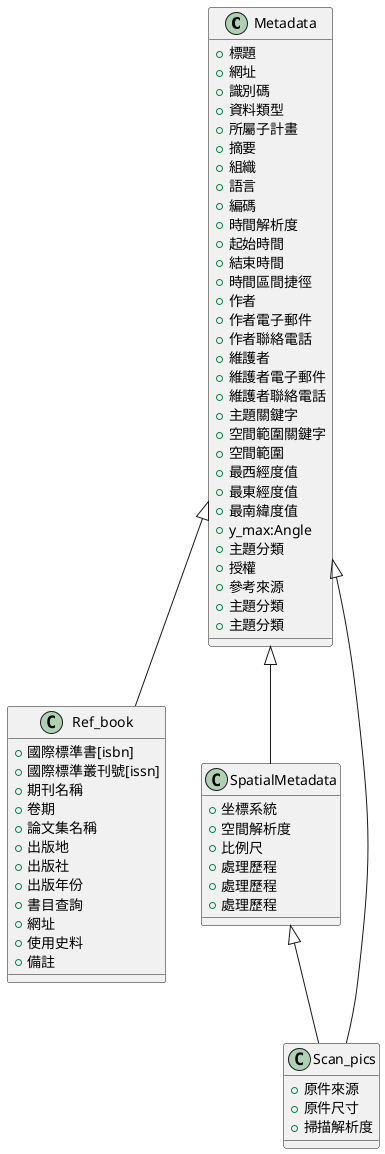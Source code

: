 ```uml
@startuml

  Class Metadata {
    +標題
    /'{"def":"資料集名稱","zhTW":"標題","值域":"自由文字"}'/
    +網址
    /'{"def":"資料集詮釋資料網址 ","zhTW":"網址","值域":"unicode","note":"為CKAN預設之欄位"}'/
    +識別碼
    /'{"def":"資料集檔案原始具有之唯一識別碼","zhTW":"識別碼","值域":"自由文字"}'/
    +資料類型
    /'{"def":"資料集所屬之類型","zhTW":"資料類型","值域":"codelist"}'/
    +所屬子計畫
    /'{"def":"資料集所屬之子計畫","zhTW":"所屬子計畫","值域":"codelist"}'/
    +摘要
    /'{"def":"資料集之重要特性說明","zhTW":"摘要","值域":"自由文字"}'/
    +組織
    /'{"def":"資料集所屬之組織單位","zhTW":"組織","值域":"codelist","note":"為CKAN預設之欄位"}'/
    +語言
    /'{"def":"資料集檔案原始之語系","zhTW":"語言","值域":"codelist"}'/
    +編碼
    /'{"def":"資料集檔案之字元編碼標準","zhTW":"編碼","值域":"codelist"}'/
    +時間解析度
    /'{"def":"資料集檔案內容所代表時間之最細致時間單位","zhTW":"時間解析度","值域":"codelist"}'/
    +起始時間
    /'{"def":"資料集檔案內容所代表時間之起始時間點(段)","zhTW":"起始時間","值域":"由時間解析度決定。接受的格式為 'YYYY' (年/十年/百年)、'YYYY-MM' (月)、'YYYY-MM-DD' (日)。Depend on the temporal resolution setting. Acceptable formats: 'YYYY', 'YYYY-MM', or 'YYYY-MM-DD'."}'/
    +結束時間
    /'{"def":"資料集檔案內容所代表時間之結束時間點(段)","zhTW":"結束時間","值域":"由時間解析度決定。接受的格式為 'YYYY' (年/十年/百年)、'YYYY-MM' (月)、'YYYY-MM-DD' (日)。Depend on the temporal resolution setting. Acceptable formats: 'YYYY', 'YYYY-MM', or 'YYYY-MM-DD'."}'/
    +時間區間捷徑
    /'{"def":"資料集檔案內容所代表時間之歷史時期","zhTW":"時間區間捷徑","值域":"codelist"}'/
    +作者
    /'{"def":"資料集檔案之原始創作者或單位","zhTW":"作者","值域":"自由文字"}'/
    +作者電子郵件
    /'{"def":"創作者(單位)之電子郵件信箱","zhTW":"作者電子郵件","值域":"自由文字"}'/
    +作者聯絡電話
    /'{"def":"創作者(單位)之聯絡電話","zhTW":"作者聯絡電話","值域":"自由文字"}'/
    +維護者
    /'{"def":"負責維護資料集檔案之人員或單位","zhTW":"維護者","值域":"自由文字"}'/
    +維護者電子郵件
    /'{"def":"維護者之電子郵件信箱","zhTW":"維護者電子郵件","值域":"自由文字"}'/
    +維護者聯絡電話
    /'{"def":"維護者之聯絡電話","zhTW":"維護者聯絡電話","值域":"自由文字"}'/
    +主題關鍵字
    /'{"def":"可具體描述資料集主題的常用字彙或專有名詞","zhTW":"主題關鍵字","值域":"codelist"}'/
    +空間範圍關鍵字
    /'{"def":"可具體描述資料集空間範圍的地名或專有名詞","zhTW":"空間範圍關鍵字","值域":"codelist"}'/
    +空間範圍
    /'{"def":"描述資料檔案所涵蓋之空間範圍","zhTW":"空間範圍","值域":"自由文字","note":"為CKAN預設之欄位"}'/
    +最西經度值
    /'{"def":"資料檔案內容所涵蓋空間範圍之最西經度，以角度表示","zhTW":"最西經度值","值域":"-180,0 <= 最西經度值<= 180,0"}'/
    +最東經度值
    /'{"def":"資料檔案內容所涵蓋空間範圍之最東經度，以角度表示","zhTW":"最東經度值","值域":"-180,0 <= 最東經度值<= 180,0"}'/
    +最南緯度值
    /'{"def":"資料檔案內容所涵蓋空間範圍之最南緯度，以角度表示","zhTW":"最南緯度值","值域":"-90,0 <= 最南緯度值<= 90,0;"}'/
    +y_max:Angle
    '/{"def":"資料檔案內容所涵蓋空間範圍之最北緯度，以角度表示","zhTW":"最北緯度值","值域":"-90,0 <= 最北緯度值<= 90,0;"}'/
    +主題分類
    /'{"def":"資料檔案內容描述現象之主題分類","zhTW":"主題分類","值域":"codelist"}'/
    +授權
    /'{"def":"資料檔案授權之方式","zhTW":"授權","值域":"codelist"}'/
    +參考來源
    /'{"def":"資料集有關之參考資源描述","zhTW":"參考來源","值域":"自由文字"}'/
    +主題分類
    /'{"def":"描述資料集主題或空間的字彙標籤","zhTW":"主題分類","值域":"自由文字","note":"為CKAN預設之欄位"}'/
    +主題分類
    /'{"def":"資料集檔案產出時間","zhTW":"主題分類","值域":"此處填寫資料產出時間，接受的格式為 'YYYY'、'YYYY-MM'、'YYYY-MM-DD'。若未填寫月 (日)，則由 '01' 取代。The time when data become available. Acceptable formats: 'YYYY', 'YYYY-MM', or 'YYYY-MM-DD'. Missing month (Day) will be filled with '01'"}'/
  }
  Class Ref_book {
    +國際標準書[isbn]
    /'{"def":"文獻書籍資料之國際標準書號","zhTW":"國際標準書[isbn]","值域":"自由文字"}'/
    +國際標準叢刊號[issn]
    /'{"def":"文獻書籍資料之國際標準叢刊號","zhTW":"國際標準叢刊號[issn]","值域":"自由文字"}'/
    +期刊名稱
    /'{"def":"文獻書籍資料之期刊名稱","zhTW":"期刊名稱","值域":"自由文字"}'/
    +卷期
    /'{"def":"文獻書籍資料之卷號","zhTW":"卷期","值域":"整數"}'/
    +論文集名稱
    /'{"def":"文獻書籍資料之論文集名稱","zhTW":"論文集名稱","值域":"自由文字"}'/
    +出版地
    /'{"def":"文獻書籍資料之出版地","zhTW":"出版地","值域":"自由文字"}'/
    +出版社
    /'{"def":"文獻書籍資料之出版社","zhTW":"出版社","值域":"自由文字"}'/
    +出版年份
    /'{"def":"文獻書籍資料之出版年份","zhTW":"出版年份","值域":"整數"}'/
    +書目查詢
    /'{"def":"文獻書籍資料之出版社","zhTW":"書目查詢","值域":"自由文字"}'/
    +網址
    /'{"def":"文獻書籍資料之電子資源連結","zhTW":"網址","值域":"自由文字"}'/
    +使用史料
    /'{"def":"文獻書籍資料產出所參考之歷史資源","zhTW":"使用史料","值域":"自由文字"}'/
    +備註
    /'{"def":"文獻書籍資料之備註說明","zhTW":"備註","值域":"自由文字"}'/
  }

  Class SpatialMetadata {
    +坐標系統
    /'{"def":"空間資料集之坐標參考系統EPSG代碼","zhTW":"坐標系統","值域":"整數"}'/ 
    +空間解析度
    /'{"def":"空間資料集資料之地面取樣距離","zhTW":"空間解析度","值域":"實數","note":"距離單位為公尺"}'/
    +比例尺
    /'{"def":"空間資料集資料之以等同紙圖或統計圖表比例尺方式所表示之比例尺分母數值","zhTW":"比例尺","值域":"整數","note":"記錄比例尺之分母"}'/
    +處理歷程
    /'{"def":"空間資料集資料之處理歷程","zhTW":"處理歷程","值域":"自由文字"}'/ 
    +處理歷程
    /'{"def":"空間資料集資料之處理歷程","zhTW":"處理歷程","值域":"自由文字"}'/ 
    +處理歷程
    /'{"def":"空間資料集資料之處理歷程","zhTW":"處理歷程","值域":"自由文字"}'/ 
  }

  Class Scan_pics {
    +原件來源
    /'{"def":"掃描圖像之原件來源、名稱或出處","zhTW":"原件來源","值域":"自由文字"}'/ 
    +原件尺寸
    /'{"def":"掃描圖像之原件尺寸大小","zhTW":"原件尺寸","值域":"自由文字","note":"格式為長度x寬度，以公分為單位"}'/ 
    +掃描解析度
    /'{"def":"掃描圖像之掃描解析度數值","zhTW":"掃描解析度","值域":"自由文字","note":"以DPI為單位"}'/ 
  }

  Metadata <|-- Ref_book
  Metadata <|-- SpatialMetadata
  Metadata <|-- Scan_pics
  SpatialMetadata <|-- Scan_pics

@enduml
```,```uml
@startuml

  Class Resource_Metadat{
    +檔案名稱
    /'{"def":"資料檔案之名稱","zhTW":"檔案名稱","值域":"自由文字","note":"為CKAN預設之欄位"}'/
    +網址
    /'{"def":"資料檔案線上連結之網址","zhTW":"網址","值域":"unicode","note":"為CKAN預設之欄位"}'/
    +格式
    /'{"def":"資料檔案傳輸格式之名稱","zhTW":"格式","值域":"unicode","note":"為CKAN預設之欄位"}'/
    +坐標系統
    /'{"def":"空間資料集檔案之坐標參考系統EPSG代碼","zhTW":"坐標系統","值域":"整數"}'/ 
    +摘要
    /'{"def":"資料檔案之重要特性說明","zhTW":"摘要","值域":"摘要","note":"為CKAN預設之欄位"}'/ 
  }

  Class Subproject_code <<CodeList>> {
    +proj_1 
    +proj_2
    +proj_3
    +proj_4
    +no_selection
  }

  Class License_code <<CodeList>> {
    +授權類型未指定
    +開放資料共用公共領域貢獻和授權條款[PDDL]
    +開放資料公用姓名標示授權[ODC-BY]
    +創用CC公眾領域[CC0]
    +創用CC姓名標示[CC-BY]
    +創用CC姓名標示-相同方式分享[CC-BY-SA]
    +創用CC姓名標示-非商業性[CC-BY-NC]
    +創用CC姓名標示-非商業性-相同方式分享[CC-BY-NC-SA]
    +GNU自由文件授權條款[GFDL]
    +其他[開放]
    +其他[公眾領域]
    +其他[非商業]
    +其他[非開放]
    +政府資料開放平臺資料使用規範
  }

  Class Data_type <<CodeList>> {
    +statistics
    +books
    +pics_non_spatial
    +pics_spatial
    +grid/*raster
    +vector
    +tin
    +steropair/*stereopair
    +multimedia
  }

  Class Hist_material_type <<CodeList>> {
    +local_chronicles_in_qing_dynasty
    +japan_officials
    +officials_in_postwar_period
    +inscriptions
    +newspapers
    +maps
    +taiwanese_governor_office_files
    +dutch_formosa
    +field_researches
  }

  Class Theme_type <<Enumeration>> {
    +oceans
    /'{"def":"與鹽水水體的特徵物和其特性（包含內陸地區）有關之主題<br>例如潮汐、受潮汐影響的浪潮、海岸資訊、暗礁"}'/
    +climatologyMeteorologyAtmosphere
    /'{"def":"與大氣的處理過程與現象有關之主題<br>例如雲、天氣、氣候、大氣條件、氣候改變、降雨量"}'/
    +boundaries
    /'{"def":"與土地權利描述有關之主題<br>例如行政邊界界線"}'/
    +farming
    /'{"def":"與動物飼養和/或植物種植有關之主題<br>例如農耕、灌溉、水栽法、農園、畜牧、病蟲害和家畜"}'/
    +structure
    /'{"def":"與人工設施有關之主題<br>例如建築物、博物館、教堂、工廠、住家、紀念碑、商店、塔樓"}'/
    +transportation
    /'{"def":"與運輸有關之主題<br>例如道路、機場/航線、運輸路線、隧道、航海圖、飛機或船之位置、航圖、鐵路"}'/
    +elevation=006
    /'{"def":"高於或低於海平面的高程資訊<br>例如高度、海洋探測、數值高程模型、坡度"}'/
    +economy=005
    /'{"def":"與經濟活動和狀態有關的主題<br>例如生產、勞動、稅收、貿易、工業、觀光和生態旅遊、林業、漁業、商業或補狩業、探測和資源開發，如礦物、石油或天然氣"}'/
    +biota=002
    /'{"def":"與自然環境中植物群和/或動物群有關之主題<br>例如野生動物、植被、生物科學、生態學、荒漠、海洋生活、溼地、棲息地"}'/
    +location=013
    /'{"def":"與位置資訊和服務有關之主題<br>例如地址、控制網、控制點、郵遞區號及服務"}'/
    +utilitiesCommunication=019
    /'{"def":"與能源、廢棄物系統和公共通訊服務有關之主題<br>例如水利發電、地熱發電、太陽能與核能、水質淨化與供給、污水收集處理、電力和天然氣供給、數據交換、長途電信、無線電、通信網路"}'/
    +society=016
    /'{"def":"與社會文化特性有關之主題<br>例如社會福利、人類學、考古學、教育、傳統信仰、禮俗習慣、人口統計資料、娛樂活動、社會影響的評價、犯罪、司法審判、人口普查情報"}'/
    +environment=007
    /'{"def":"與環境資源、保護和保存有關的主題<br>例如環境汙染、資源浪費、環境衝擊評估、環境監控風險、天然保育區、景觀"}'/
    +intelligenceMilitary=011
    /'{"def":"與軍事基地、結構、活動有關之主題<br>例如兵營、訓練場、軍事運輸、情報搜集"}'/
    +planningCadastre=015
    /'{"def":"與土地未來之使用資訊有關之主題<br>例如土地使用圖、都市計畫圖、地籍調查、土地所有權"}'/
    +health=009
    /'{"def":"與健康、健康服務、人文生態學與環境安全有關之主題<br>例如疾病與身體不適、影響健康的因素、保健法、藥物濫用、身心健康、健康服務"}'/
    +geoscientificInformation=008
    /'{"def":"與地球科學有關之主題<br>例如地球物理學的地物特徵、地質學、礦產資源、組合科學、地球岩盤的組成起源、地震危機、火山活動、山崩、重力資訊、土壤、永久凍土、水文地質學、侵蝕"}'/
    +inlandWaters=012
    /'{"def":"與內陸地區的水特徵物、排水系統和其特性有關之主題<br>例如河流與冰河、鹽水湖、水資源利用計畫、水壩、水流、水災、水質、水道圖"}'/
    +imageryBaseMapsEarthCover=010
    /'{"def":"與底圖有關之主題<br>例如地表、地形圖、影像、未分類的影像、文字註記"}'/
  } 

  Class Language_type <<CodeList>> {
    +big5
    +utf-8
    +latin1
    +gb2312
    +gb18030
    +shift_jis
    +euc-jp
  }

  Class Encoding_type <<CodeList>> {
    +zho 
    +hak
    +nan
    +yue
    +lzh
    +jpn
    +eng
    +spa
    +nld
    +fos
    +por
  }

  Class Time_period_type <<CodeList>> {
    +Dutch_formosa
    +Kingdom_of_tungning
    +Kangxi_period
    +Early_qing_dynasty
    +Yongzheng_period
    +Qianlong_period
    +Late_qing_dynasty
    +Jiaqing_period
    +Daoguang_period
    +Daoxian_period
    +Xianfeng_period
    +Tongzhi_period
    +Japanese_colonial_period
    +Meiji_period
    +Taisho_period
    +Shōwa_period
    +Pacific_war_period
    +Postwar_period
  }

  Class Temp_res_type <<Enumeration>> {
    +Year
    +Decade
    +Century
    +Date
    +Month
  }

  Class Theme_keyword_type <<CodeList>> {
    +荷西時期[1624-1662]
    +明鄭時期[1661-1683]
    +清康熙時期[1662-1722]
    +清治前期[1684-1786]
    +清雍正時期[1723-1735]
    +清乾隆時期[1736-1795]
    +清治後期[1787-1895]
    +清嘉慶時期[1796-1820]
    +清道光時期[1821-1850]
    +清咸豐時期[1851-1861]
    +清同治時期[1862-1874]
    +清光緒時期[1875-1908]
    +日治時期[1895-1945]
    +日治時期[明治][1895-1911]
    +日治時期[大正][1912-1925]
    +日治時期[昭和][1926-1945]
    +太平洋戰爭時期[1941-1945]
    +戰後[1945-]
    +事件
    +災害
    +地震
    +水災
    +颱風
    +政治
    +荷蘭
    +西班牙
    +日本
    +清朝
    +國民政府
    +行政區
    +行政機構
    +聚落
    +地形
    +沖積層
    +海岸
    +海岸變遷
    +地震
    +斷層
    +氾濫平原
    +潟湖
    +地層下陷
    +沿岸漂沙
    +沿岸沙洲
    +沿岸流
    +溼地
    +古河道
    +沙丘
    +海埔新生地
    +水文
    +河流
    +流域
    +水井
    +水圳
    +水庫
    +水源地
    +生態
    +生態保育區
    +國家公園
    +公共衛生
    +醫院
    +流行病
    +經濟產業
    +農業
    +漁業
    +林業
    +商業
    +工業
    +糖廠
    +銀行
    +樟腦
    +土地利用
    +族群
    +人口統計
    +人口分佈
    +原住民
    +平埔族
    +西拉雅
    +荷蘭人
    +西班牙人
    +日本人
    +漢人
    +宗教信仰
    +寺廟
    +教堂
    +交通
    +道路
    +港口
    +鐵路
    +郵政
    +航線
    +主題圖
    +基本圖
    +歷史地圖
    +海圖
    +港口圖
    +耕地圖
    +溪地圖
    +市街圖
    +鳥瞰圖
    +戰爭圖
    +港口圖
    +耕地圖
    +溪地圖
    +市街圖
    +鳥瞰圖
    +戰爭圖
    +衛星影像
    +航空相片
    +地名
    +氣候
    +數位典藏
    +戶口調查
    +種族系

  }

  Class Loc_keyword_type <<CodeList>> {
    +七股區
    +下營區
    +中西區
    +仁德區
    +佳里區
    +六甲區
    +北區
    +北門區
    +南化區
    +南區
    +台南市
    +善化區
    +大內區
    +學甲區
    +安南區
    +安定區
    +安平區
    +官田區
    +將軍區
    +山上區
    +左鎮區
    +後壁區
    +新化區
    +新市區
    +新營區
    +東區
    +東山區
    +柳營區
    +楠西區
    +歸仁區
    +永康區
    +玉井區
    +白河區
    +西港區
    +關廟區
    +鹽水區
    +麻豆區
    +龍崎區
    +新港社
    +歐王社
    +蕭壟社
    +北線尾
    +鹿耳門
    +赤崁樓
    +熱蘭遮城
    +紅毛城
    +大目降社
    +赤崁街
    +赤崁社
    +大員
    +台江
    +赤崁
    +麻豆社
    +噍吧哖
    +哆喀嘓社
    +蕭壟溪
    +新港溪
    +清水溪
    +鹽水溪
    +堯港
    +下淡水社
    +打狗
    +放索溪
    +萬丹
    +目加溜灣
    +大武壟社
    +芒仔芒社
    +加老灣
    +茄藤社
    +漁夫角
    +上淡水社
    +瑯嶠
    +搭樓社
    +力力社
    +加祿堂
    +阿猴社
    +大澤機社
    +打狗山
    +小琉球嶼
    +淡水溪
    +放索社
    +魍港
    +笨港
    +打貓社
    +他里霧社
    +斗六社
    +猴悶社
    +魍港城堡
    +漁夫島
    +華武壟社
    +大坵田
    +龜佛山
    +槺榔
    +鹿仔草
    +南勢竹
    +龜仔港
    +土獅仔
    +諸羅山社
    +笨港溪
    +麻豆溪
    +井水港
    +北新
    +二鯤鯓
    +三鯤鯓
    +四鯤鯓
    +安平港
    +安平街
    +南鯤身廟
    +大道公廟
    +關帝廟
    +台灣
    +臺南洲
    +臺南市
    +北門郡
    +新營郡
    +東石郡
    +北門郡
    +新化郡
    +新豐郡
    +臺南廳
    +嘉義廳
    +曾文郡
  }

@enduml
```,```uml
@startuml

  Class CodeList {

  }

  Class Real {

  }

  Class W3C_NOTE-datetime {

  }

  Class Angle {

  }

  Class Year {

  }

  Class Integer {

  }

  Class GeoJSON {

  }

  Class CharacterString {

  }

@enduml
```